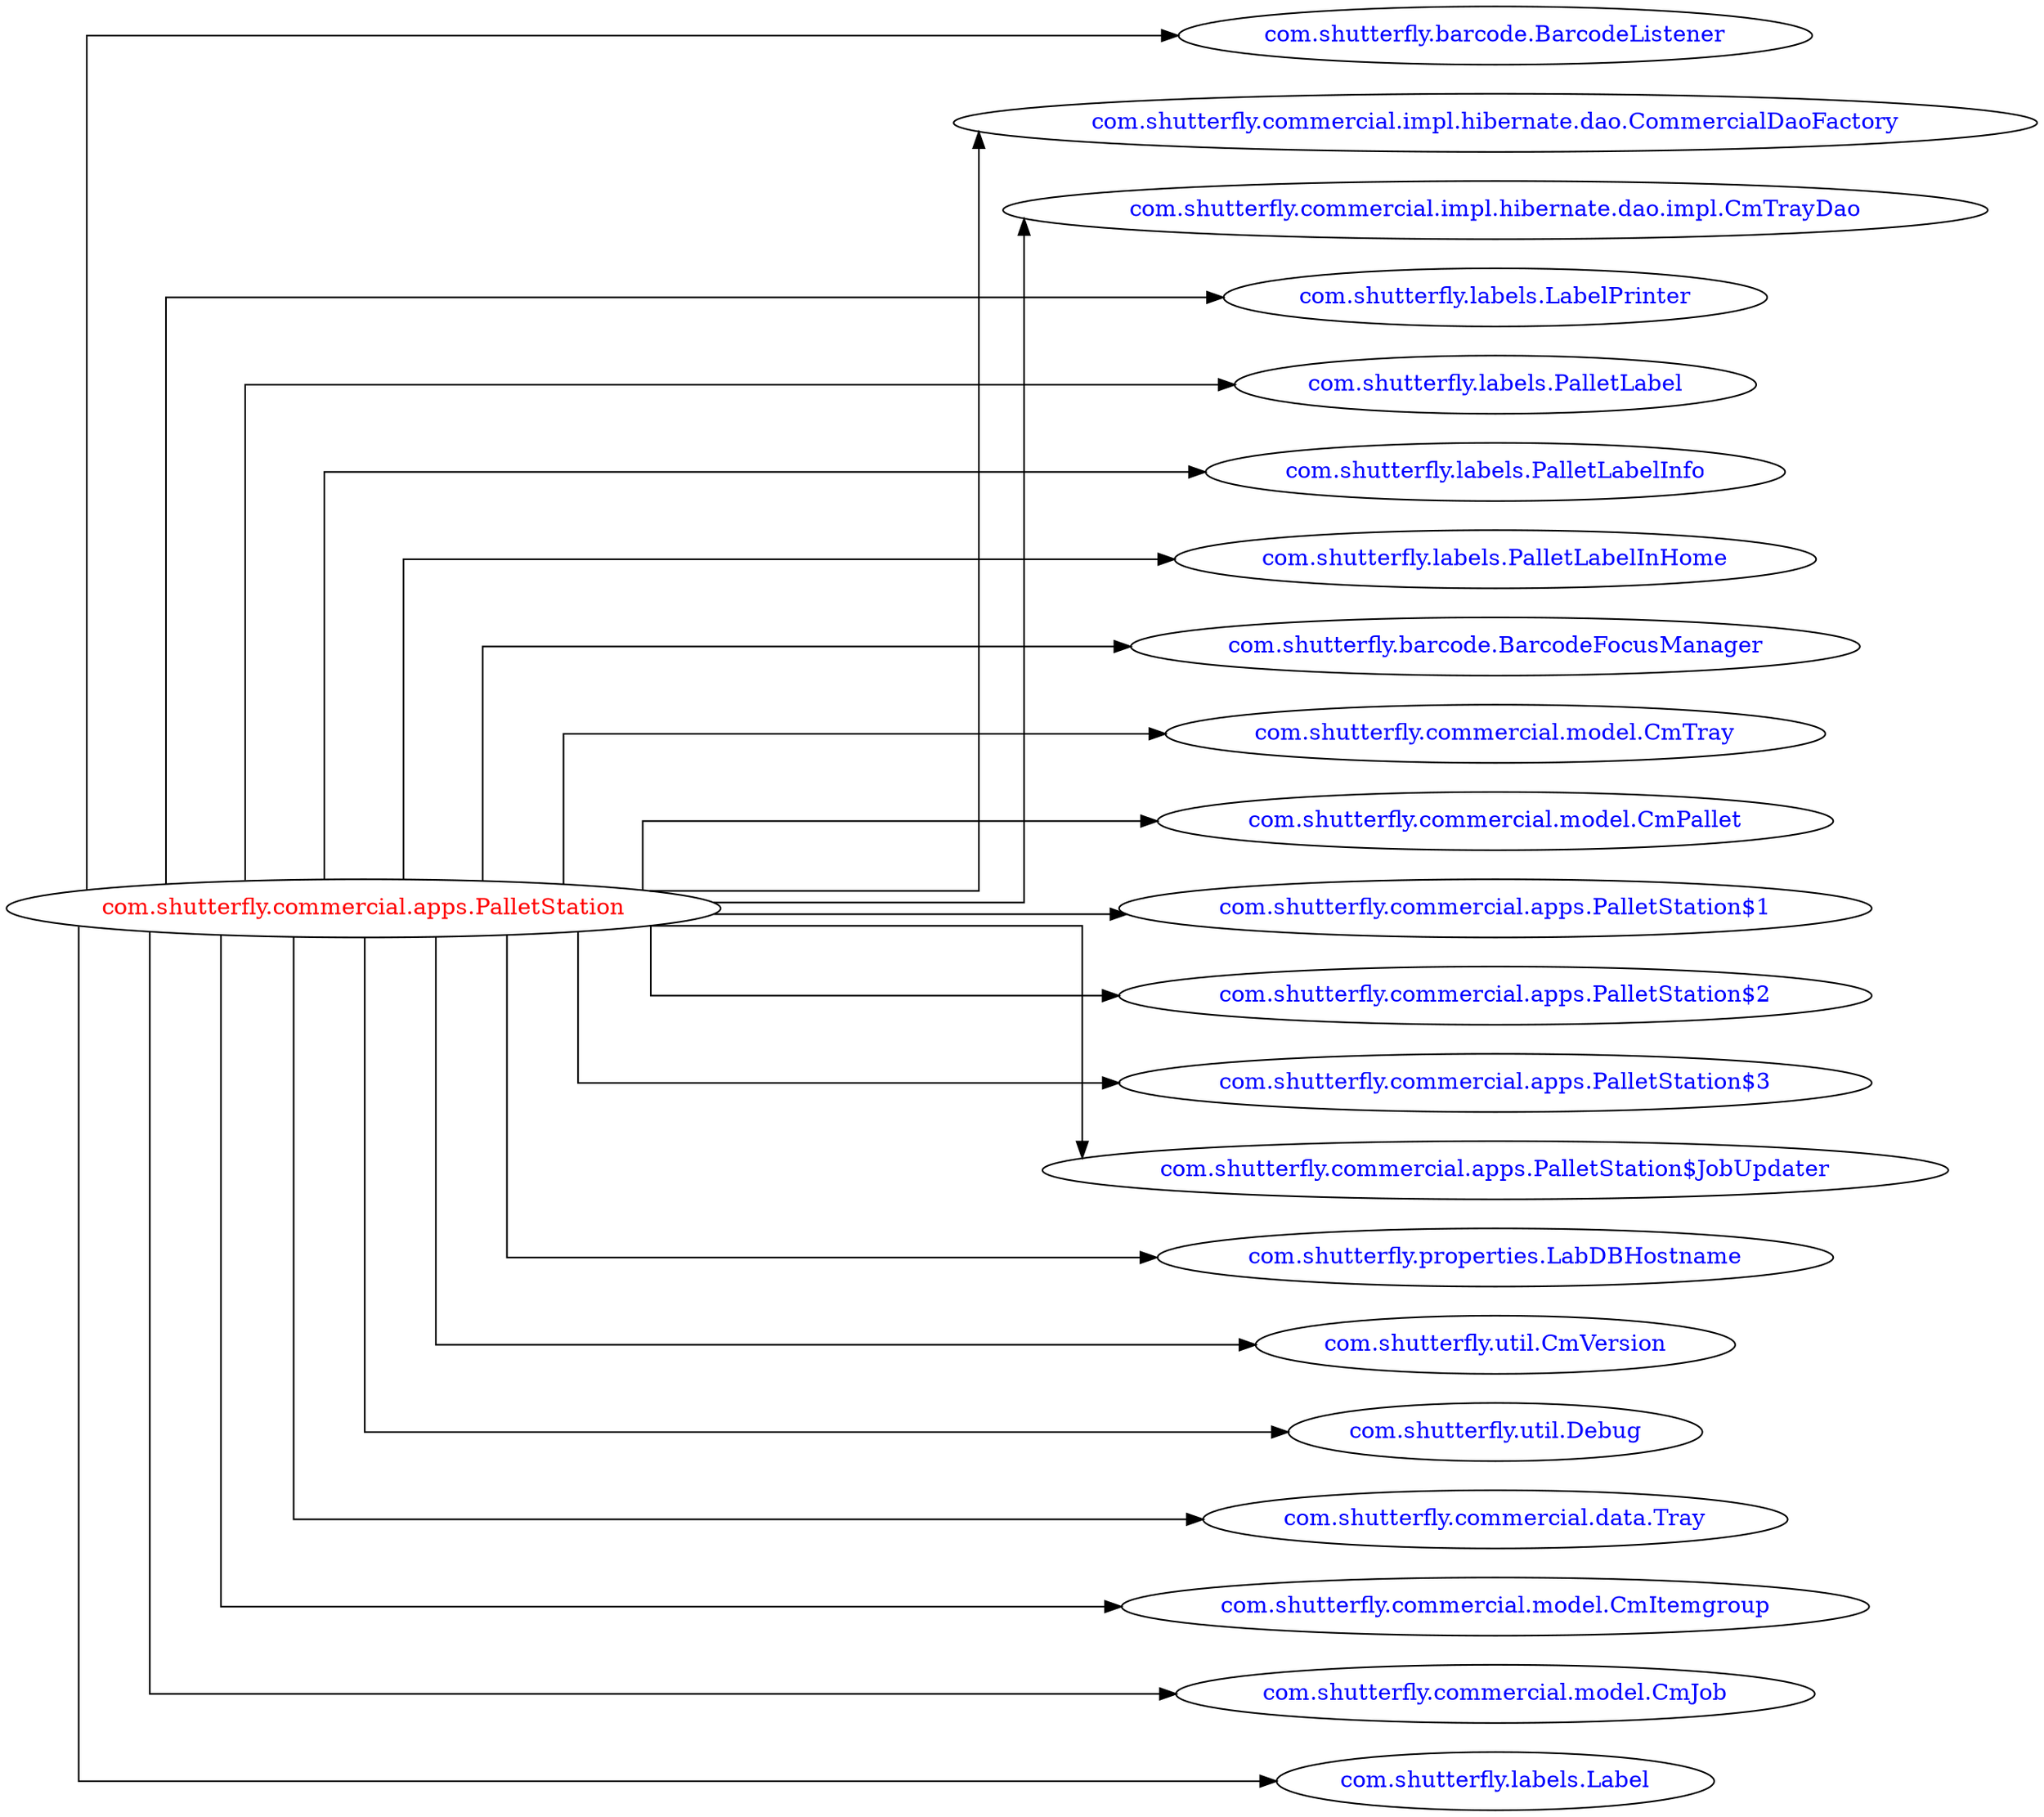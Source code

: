 digraph dependencyGraph {
 concentrate=true;
 ranksep="2.0";
 rankdir="LR"; 
 splines="ortho";
"com.shutterfly.commercial.apps.PalletStation" [fontcolor="red"];
"com.shutterfly.barcode.BarcodeListener" [ fontcolor="blue" ];
"com.shutterfly.commercial.apps.PalletStation"->"com.shutterfly.barcode.BarcodeListener";
"com.shutterfly.commercial.impl.hibernate.dao.CommercialDaoFactory" [ fontcolor="blue" ];
"com.shutterfly.commercial.apps.PalletStation"->"com.shutterfly.commercial.impl.hibernate.dao.CommercialDaoFactory";
"com.shutterfly.commercial.impl.hibernate.dao.impl.CmTrayDao" [ fontcolor="blue" ];
"com.shutterfly.commercial.apps.PalletStation"->"com.shutterfly.commercial.impl.hibernate.dao.impl.CmTrayDao";
"com.shutterfly.labels.LabelPrinter" [ fontcolor="blue" ];
"com.shutterfly.commercial.apps.PalletStation"->"com.shutterfly.labels.LabelPrinter";
"com.shutterfly.labels.PalletLabel" [ fontcolor="blue" ];
"com.shutterfly.commercial.apps.PalletStation"->"com.shutterfly.labels.PalletLabel";
"com.shutterfly.labels.PalletLabelInfo" [ fontcolor="blue" ];
"com.shutterfly.commercial.apps.PalletStation"->"com.shutterfly.labels.PalletLabelInfo";
"com.shutterfly.labels.PalletLabelInHome" [ fontcolor="blue" ];
"com.shutterfly.commercial.apps.PalletStation"->"com.shutterfly.labels.PalletLabelInHome";
"com.shutterfly.barcode.BarcodeFocusManager" [ fontcolor="blue" ];
"com.shutterfly.commercial.apps.PalletStation"->"com.shutterfly.barcode.BarcodeFocusManager";
"com.shutterfly.commercial.model.CmTray" [ fontcolor="blue" ];
"com.shutterfly.commercial.apps.PalletStation"->"com.shutterfly.commercial.model.CmTray";
"com.shutterfly.commercial.model.CmPallet" [ fontcolor="blue" ];
"com.shutterfly.commercial.apps.PalletStation"->"com.shutterfly.commercial.model.CmPallet";
"com.shutterfly.commercial.apps.PalletStation$1" [ fontcolor="blue" ];
"com.shutterfly.commercial.apps.PalletStation"->"com.shutterfly.commercial.apps.PalletStation$1";
"com.shutterfly.commercial.apps.PalletStation$2" [ fontcolor="blue" ];
"com.shutterfly.commercial.apps.PalletStation"->"com.shutterfly.commercial.apps.PalletStation$2";
"com.shutterfly.commercial.apps.PalletStation$3" [ fontcolor="blue" ];
"com.shutterfly.commercial.apps.PalletStation"->"com.shutterfly.commercial.apps.PalletStation$3";
"com.shutterfly.commercial.apps.PalletStation$JobUpdater" [ fontcolor="blue" ];
"com.shutterfly.commercial.apps.PalletStation"->"com.shutterfly.commercial.apps.PalletStation$JobUpdater";
"com.shutterfly.properties.LabDBHostname" [ fontcolor="blue" ];
"com.shutterfly.commercial.apps.PalletStation"->"com.shutterfly.properties.LabDBHostname";
"com.shutterfly.util.CmVersion" [ fontcolor="blue" ];
"com.shutterfly.commercial.apps.PalletStation"->"com.shutterfly.util.CmVersion";
"com.shutterfly.util.Debug" [ fontcolor="blue" ];
"com.shutterfly.commercial.apps.PalletStation"->"com.shutterfly.util.Debug";
"com.shutterfly.commercial.data.Tray" [ fontcolor="blue" ];
"com.shutterfly.commercial.apps.PalletStation"->"com.shutterfly.commercial.data.Tray";
"com.shutterfly.commercial.model.CmItemgroup" [ fontcolor="blue" ];
"com.shutterfly.commercial.apps.PalletStation"->"com.shutterfly.commercial.model.CmItemgroup";
"com.shutterfly.commercial.model.CmJob" [ fontcolor="blue" ];
"com.shutterfly.commercial.apps.PalletStation"->"com.shutterfly.commercial.model.CmJob";
"com.shutterfly.labels.Label" [ fontcolor="blue" ];
"com.shutterfly.commercial.apps.PalletStation"->"com.shutterfly.labels.Label";
}
